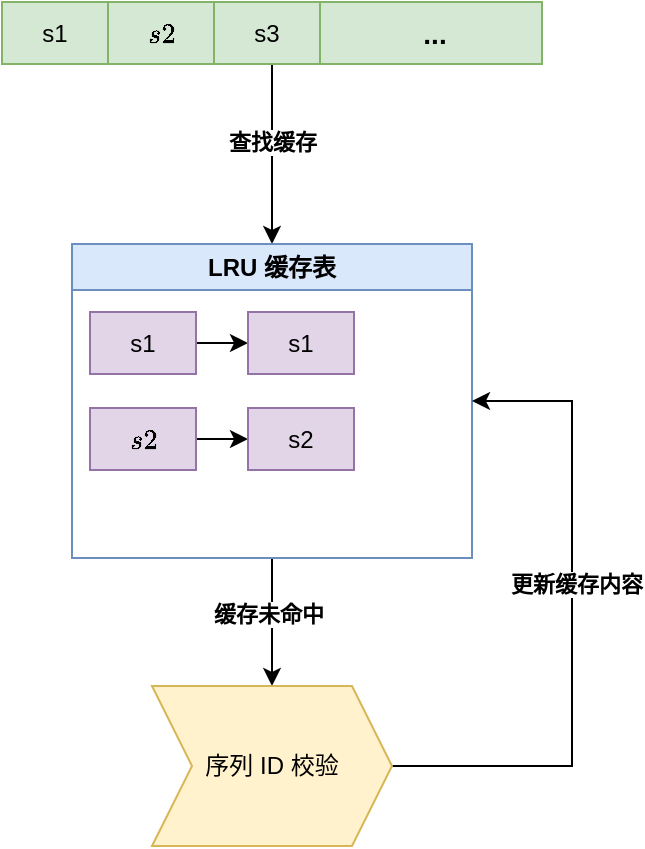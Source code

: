 <mxfile version="23.1.5" type="device">
  <diagram name="第 1 页" id="yTVloa_3HeFMKkBw-tnv">
    <mxGraphModel dx="1114" dy="854" grid="0" gridSize="10" guides="1" tooltips="1" connect="1" arrows="1" fold="1" page="1" pageScale="1" pageWidth="827" pageHeight="1169" math="0" shadow="0">
      <root>
        <mxCell id="0" />
        <mxCell id="1" parent="0" />
        <mxCell id="tudjGFrZuIMXhf4ye3F7-15" style="edgeStyle=orthogonalEdgeStyle;rounded=0;orthogonalLoop=1;jettySize=auto;html=1;entryX=0.5;entryY=0;entryDx=0;entryDy=0;" edge="1" parent="1" source="tudjGFrZuIMXhf4ye3F7-1" target="tudjGFrZuIMXhf4ye3F7-8">
          <mxGeometry relative="1" as="geometry" />
        </mxCell>
        <mxCell id="tudjGFrZuIMXhf4ye3F7-16" value="&lt;b&gt;查找缓存&lt;/b&gt;" style="edgeLabel;html=1;align=center;verticalAlign=middle;resizable=0;points=[];" vertex="1" connectable="0" parent="tudjGFrZuIMXhf4ye3F7-15">
          <mxGeometry x="-0.167" relative="1" as="geometry">
            <mxPoint y="1" as="offset" />
          </mxGeometry>
        </mxCell>
        <mxCell id="tudjGFrZuIMXhf4ye3F7-1" value="" style="rounded=0;whiteSpace=wrap;html=1;fillColor=#d5e8d4;strokeColor=#82b366;" vertex="1" parent="1">
          <mxGeometry x="117" y="176" width="270" height="31" as="geometry" />
        </mxCell>
        <mxCell id="tudjGFrZuIMXhf4ye3F7-2" value="s1" style="rounded=0;whiteSpace=wrap;html=1;fillColor=#d5e8d4;strokeColor=#82b366;" vertex="1" parent="1">
          <mxGeometry x="117" y="176" width="53" height="31" as="geometry" />
        </mxCell>
        <mxCell id="tudjGFrZuIMXhf4ye3F7-4" value="`s2`" style="rounded=0;whiteSpace=wrap;html=1;fillColor=#d5e8d4;strokeColor=#82b366;" vertex="1" parent="1">
          <mxGeometry x="170" y="176" width="53" height="31" as="geometry" />
        </mxCell>
        <mxCell id="tudjGFrZuIMXhf4ye3F7-5" value="s3" style="rounded=0;whiteSpace=wrap;html=1;fillColor=#d5e8d4;strokeColor=#82b366;" vertex="1" parent="1">
          <mxGeometry x="223" y="176" width="53" height="31" as="geometry" />
        </mxCell>
        <mxCell id="tudjGFrZuIMXhf4ye3F7-6" value="&lt;font style=&quot;font-size: 14px;&quot;&gt;&lt;b&gt;...&lt;/b&gt;&lt;/font&gt;" style="text;html=1;align=center;verticalAlign=middle;resizable=0;points=[];autosize=1;strokeColor=none;fillColor=none;" vertex="1" parent="1">
          <mxGeometry x="318" y="177" width="30" height="29" as="geometry" />
        </mxCell>
        <mxCell id="tudjGFrZuIMXhf4ye3F7-20" style="edgeStyle=orthogonalEdgeStyle;rounded=0;orthogonalLoop=1;jettySize=auto;html=1;entryX=0.5;entryY=0;entryDx=0;entryDy=0;" edge="1" parent="1" source="tudjGFrZuIMXhf4ye3F7-8" target="tudjGFrZuIMXhf4ye3F7-18">
          <mxGeometry relative="1" as="geometry" />
        </mxCell>
        <mxCell id="tudjGFrZuIMXhf4ye3F7-23" value="&lt;b&gt;缓存未命中&lt;/b&gt;" style="edgeLabel;html=1;align=center;verticalAlign=middle;resizable=0;points=[];" vertex="1" connectable="0" parent="tudjGFrZuIMXhf4ye3F7-20">
          <mxGeometry x="-0.125" y="-2" relative="1" as="geometry">
            <mxPoint as="offset" />
          </mxGeometry>
        </mxCell>
        <mxCell id="tudjGFrZuIMXhf4ye3F7-8" value="LRU 缓存表" style="swimlane;whiteSpace=wrap;html=1;fillColor=#dae8fc;strokeColor=#6c8ebf;" vertex="1" parent="1">
          <mxGeometry x="152" y="297" width="200" height="157" as="geometry" />
        </mxCell>
        <mxCell id="tudjGFrZuIMXhf4ye3F7-11" style="edgeStyle=orthogonalEdgeStyle;rounded=0;orthogonalLoop=1;jettySize=auto;html=1;entryX=0;entryY=0.5;entryDx=0;entryDy=0;" edge="1" parent="tudjGFrZuIMXhf4ye3F7-8" source="tudjGFrZuIMXhf4ye3F7-9" target="tudjGFrZuIMXhf4ye3F7-10">
          <mxGeometry relative="1" as="geometry" />
        </mxCell>
        <mxCell id="tudjGFrZuIMXhf4ye3F7-9" value="s1" style="rounded=0;whiteSpace=wrap;html=1;fillColor=#e1d5e7;strokeColor=#9673a6;" vertex="1" parent="tudjGFrZuIMXhf4ye3F7-8">
          <mxGeometry x="9" y="34" width="53" height="31" as="geometry" />
        </mxCell>
        <mxCell id="tudjGFrZuIMXhf4ye3F7-10" value="s1" style="rounded=0;whiteSpace=wrap;html=1;fillColor=#e1d5e7;strokeColor=#9673a6;" vertex="1" parent="tudjGFrZuIMXhf4ye3F7-8">
          <mxGeometry x="88" y="34" width="53" height="31" as="geometry" />
        </mxCell>
        <mxCell id="tudjGFrZuIMXhf4ye3F7-14" style="edgeStyle=orthogonalEdgeStyle;rounded=0;orthogonalLoop=1;jettySize=auto;html=1;" edge="1" parent="tudjGFrZuIMXhf4ye3F7-8" source="tudjGFrZuIMXhf4ye3F7-12" target="tudjGFrZuIMXhf4ye3F7-13">
          <mxGeometry relative="1" as="geometry" />
        </mxCell>
        <mxCell id="tudjGFrZuIMXhf4ye3F7-12" value="`s2`" style="rounded=0;whiteSpace=wrap;html=1;fillColor=#e1d5e7;strokeColor=#9673a6;" vertex="1" parent="tudjGFrZuIMXhf4ye3F7-8">
          <mxGeometry x="9" y="82" width="53" height="31" as="geometry" />
        </mxCell>
        <mxCell id="tudjGFrZuIMXhf4ye3F7-13" value="s2" style="rounded=0;whiteSpace=wrap;html=1;fillColor=#e1d5e7;strokeColor=#9673a6;" vertex="1" parent="tudjGFrZuIMXhf4ye3F7-8">
          <mxGeometry x="88" y="82" width="53" height="31" as="geometry" />
        </mxCell>
        <mxCell id="tudjGFrZuIMXhf4ye3F7-21" style="edgeStyle=orthogonalEdgeStyle;rounded=0;orthogonalLoop=1;jettySize=auto;html=1;entryX=1;entryY=0.5;entryDx=0;entryDy=0;exitX=1;exitY=0.5;exitDx=0;exitDy=0;" edge="1" parent="1" source="tudjGFrZuIMXhf4ye3F7-18" target="tudjGFrZuIMXhf4ye3F7-8">
          <mxGeometry relative="1" as="geometry">
            <Array as="points">
              <mxPoint x="402" y="558" />
              <mxPoint x="402" y="376" />
            </Array>
          </mxGeometry>
        </mxCell>
        <mxCell id="tudjGFrZuIMXhf4ye3F7-22" value="&lt;b&gt;更新缓存内容&lt;/b&gt;" style="edgeLabel;html=1;align=center;verticalAlign=middle;resizable=0;points=[];" vertex="1" connectable="0" parent="tudjGFrZuIMXhf4ye3F7-21">
          <mxGeometry x="0.122" y="-2" relative="1" as="geometry">
            <mxPoint as="offset" />
          </mxGeometry>
        </mxCell>
        <mxCell id="tudjGFrZuIMXhf4ye3F7-18" value="序列 ID 校验" style="shape=step;perimeter=stepPerimeter;whiteSpace=wrap;html=1;fixedSize=1;fillColor=#fff2cc;strokeColor=#d6b656;" vertex="1" parent="1">
          <mxGeometry x="192" y="518" width="120" height="80" as="geometry" />
        </mxCell>
      </root>
    </mxGraphModel>
  </diagram>
</mxfile>
